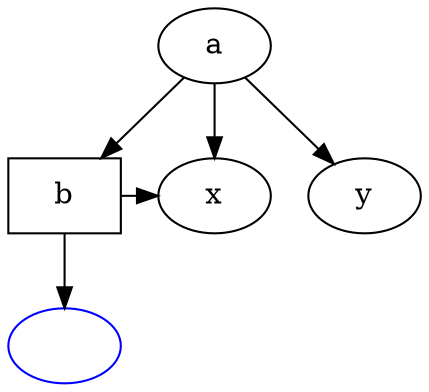 digraph test4 {
       a -> b -> c;
       a -> {x y};
       b [shape=box];
       c [label="hello\nworld",color=blue,fontsize=170141183460469231731687303715884105727,
            fontname="Palatino-Italic",fontcolor=red];
       b -> x;
       {rank=same; b x}
}

